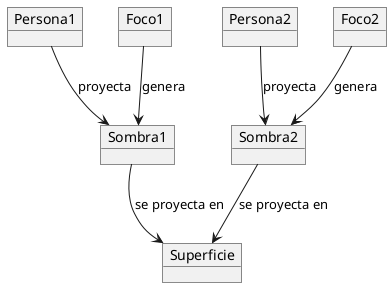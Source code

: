 @startuml
object Persona1
object Persona2
object Foco1
object Foco2
object Sombra1
object Sombra2
object Superficie

Persona1 --> Sombra1 : "proyecta"
Persona2 --> Sombra2 : "proyecta"
Foco1 --> Sombra1 : "genera"
Foco2 --> Sombra2 : "genera"
Sombra1 --> Superficie : "se proyecta en"
Sombra2 --> Superficie : "se proyecta en"
@enduml
